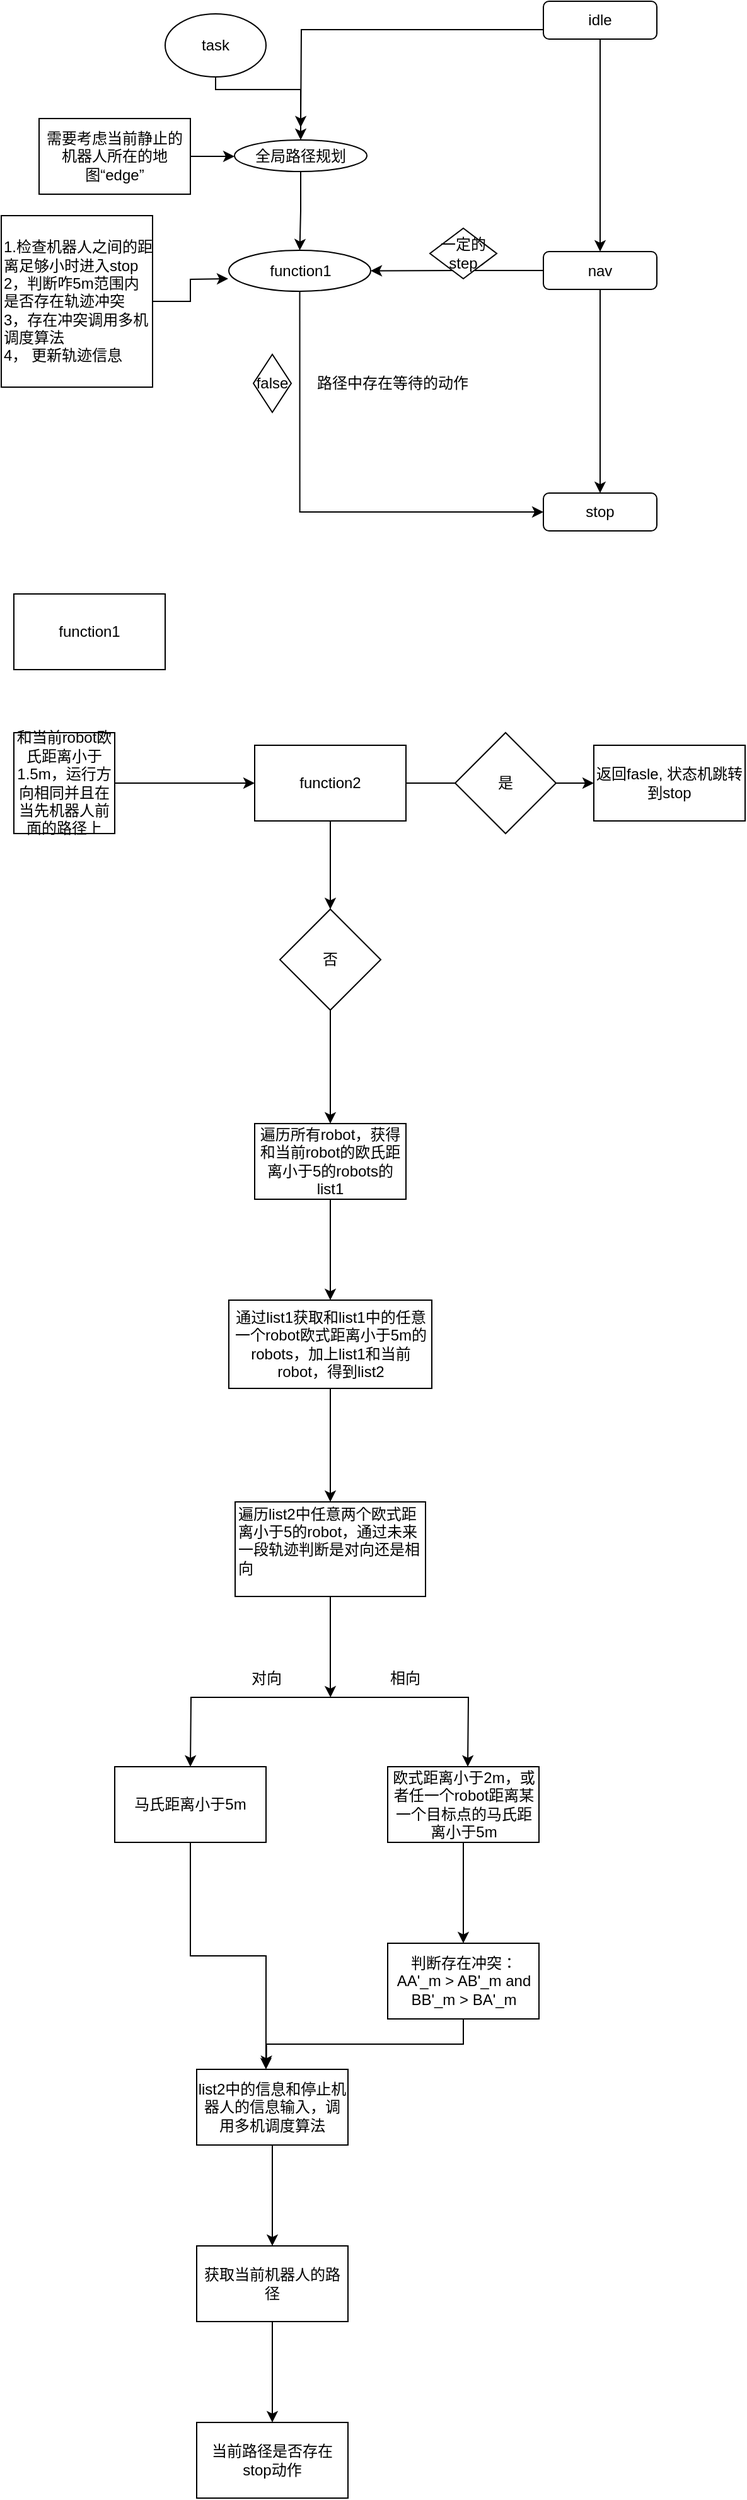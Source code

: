 <mxfile version="15.2.9" type="github">
  <diagram id="9fSyIhTfwZy8_oy5fgW9" name="Page-1">
    <mxGraphModel dx="658" dy="449" grid="1" gridSize="10" guides="1" tooltips="1" connect="1" arrows="1" fold="1" page="1" pageScale="1" pageWidth="827" pageHeight="1169" math="0" shadow="0">
      <root>
        <mxCell id="0" />
        <mxCell id="1" parent="0" />
        <mxCell id="qDxuMMK1ASLJ5tELzvt4-7" value="" style="edgeStyle=orthogonalEdgeStyle;rounded=0;orthogonalLoop=1;jettySize=auto;html=1;exitX=0;exitY=0.75;exitDx=0;exitDy=0;" edge="1" parent="1" source="qDxuMMK1ASLJ5tELzvt4-1">
          <mxGeometry relative="1" as="geometry">
            <mxPoint x="345.034" y="160" as="sourcePoint" />
            <mxPoint x="247.5" y="230" as="targetPoint" />
          </mxGeometry>
        </mxCell>
        <mxCell id="qDxuMMK1ASLJ5tELzvt4-17" style="edgeStyle=orthogonalEdgeStyle;rounded=0;orthogonalLoop=1;jettySize=auto;html=1;exitX=0.5;exitY=1;exitDx=0;exitDy=0;entryX=0.5;entryY=0;entryDx=0;entryDy=0;" edge="1" parent="1" source="qDxuMMK1ASLJ5tELzvt4-1" target="qDxuMMK1ASLJ5tELzvt4-3">
          <mxGeometry relative="1" as="geometry" />
        </mxCell>
        <mxCell id="qDxuMMK1ASLJ5tELzvt4-1" value="idle" style="rounded=1;whiteSpace=wrap;html=1;" vertex="1" parent="1">
          <mxGeometry x="440" y="130" width="90" height="30" as="geometry" />
        </mxCell>
        <mxCell id="qDxuMMK1ASLJ5tELzvt4-38" style="edgeStyle=orthogonalEdgeStyle;rounded=0;orthogonalLoop=1;jettySize=auto;html=1;exitX=0;exitY=0.5;exitDx=0;exitDy=0;entryX=1;entryY=0.5;entryDx=0;entryDy=0;" edge="1" parent="1" source="qDxuMMK1ASLJ5tELzvt4-3" target="qDxuMMK1ASLJ5tELzvt4-11">
          <mxGeometry relative="1" as="geometry" />
        </mxCell>
        <mxCell id="qDxuMMK1ASLJ5tELzvt4-39" style="edgeStyle=orthogonalEdgeStyle;rounded=0;orthogonalLoop=1;jettySize=auto;html=1;exitX=0.5;exitY=1;exitDx=0;exitDy=0;" edge="1" parent="1" source="qDxuMMK1ASLJ5tELzvt4-3" target="qDxuMMK1ASLJ5tELzvt4-4">
          <mxGeometry relative="1" as="geometry" />
        </mxCell>
        <mxCell id="qDxuMMK1ASLJ5tELzvt4-3" value="nav" style="rounded=1;whiteSpace=wrap;html=1;" vertex="1" parent="1">
          <mxGeometry x="440" y="328.5" width="90" height="30" as="geometry" />
        </mxCell>
        <mxCell id="qDxuMMK1ASLJ5tELzvt4-4" value="stop" style="rounded=1;whiteSpace=wrap;html=1;" vertex="1" parent="1">
          <mxGeometry x="440" y="520" width="90" height="30" as="geometry" />
        </mxCell>
        <mxCell id="qDxuMMK1ASLJ5tELzvt4-8" style="edgeStyle=orthogonalEdgeStyle;rounded=0;orthogonalLoop=1;jettySize=auto;html=1;exitX=0.5;exitY=1;exitDx=0;exitDy=0;entryX=0.5;entryY=0;entryDx=0;entryDy=0;" edge="1" parent="1" source="qDxuMMK1ASLJ5tELzvt4-5" target="qDxuMMK1ASLJ5tELzvt4-6">
          <mxGeometry relative="1" as="geometry">
            <Array as="points">
              <mxPoint x="180" y="200" />
              <mxPoint x="248" y="200" />
            </Array>
          </mxGeometry>
        </mxCell>
        <mxCell id="qDxuMMK1ASLJ5tELzvt4-5" value="task" style="ellipse;whiteSpace=wrap;html=1;" vertex="1" parent="1">
          <mxGeometry x="140" y="140" width="80" height="50" as="geometry" />
        </mxCell>
        <mxCell id="qDxuMMK1ASLJ5tELzvt4-12" value="" style="edgeStyle=orthogonalEdgeStyle;rounded=0;orthogonalLoop=1;jettySize=auto;html=1;" edge="1" parent="1" source="qDxuMMK1ASLJ5tELzvt4-6" target="qDxuMMK1ASLJ5tELzvt4-11">
          <mxGeometry relative="1" as="geometry" />
        </mxCell>
        <mxCell id="qDxuMMK1ASLJ5tELzvt4-6" value="全局路径规划" style="ellipse;whiteSpace=wrap;html=1;rounded=1;" vertex="1" parent="1">
          <mxGeometry x="195" y="240" width="105" height="25" as="geometry" />
        </mxCell>
        <mxCell id="qDxuMMK1ASLJ5tELzvt4-10" style="edgeStyle=orthogonalEdgeStyle;rounded=0;orthogonalLoop=1;jettySize=auto;html=1;exitX=1;exitY=0.5;exitDx=0;exitDy=0;entryX=0;entryY=0.5;entryDx=0;entryDy=0;" edge="1" parent="1" source="qDxuMMK1ASLJ5tELzvt4-9" target="qDxuMMK1ASLJ5tELzvt4-6">
          <mxGeometry relative="1" as="geometry" />
        </mxCell>
        <mxCell id="qDxuMMK1ASLJ5tELzvt4-9" value="需要考虑当前静止的机器人所在的地图“edge”" style="rounded=0;whiteSpace=wrap;html=1;" vertex="1" parent="1">
          <mxGeometry x="40" y="223" width="120" height="60" as="geometry" />
        </mxCell>
        <mxCell id="qDxuMMK1ASLJ5tELzvt4-20" style="edgeStyle=orthogonalEdgeStyle;rounded=0;orthogonalLoop=1;jettySize=auto;html=1;exitX=0.5;exitY=1;exitDx=0;exitDy=0;entryX=0;entryY=0.5;entryDx=0;entryDy=0;" edge="1" parent="1" source="qDxuMMK1ASLJ5tELzvt4-11" target="qDxuMMK1ASLJ5tELzvt4-4">
          <mxGeometry relative="1" as="geometry" />
        </mxCell>
        <mxCell id="qDxuMMK1ASLJ5tELzvt4-11" value="function1" style="ellipse;whiteSpace=wrap;html=1;rounded=1;" vertex="1" parent="1">
          <mxGeometry x="190.5" y="327.5" width="112.5" height="32.5" as="geometry" />
        </mxCell>
        <mxCell id="qDxuMMK1ASLJ5tELzvt4-34" style="edgeStyle=orthogonalEdgeStyle;rounded=0;orthogonalLoop=1;jettySize=auto;html=1;exitX=1;exitY=0.5;exitDx=0;exitDy=0;" edge="1" parent="1" source="qDxuMMK1ASLJ5tELzvt4-13">
          <mxGeometry relative="1" as="geometry">
            <mxPoint x="190" y="350" as="targetPoint" />
          </mxGeometry>
        </mxCell>
        <mxCell id="qDxuMMK1ASLJ5tELzvt4-13" value="&lt;div align=&quot;left&quot;&gt;1.检查机器人之间的距离足够小时进入stop&lt;/div&gt;&lt;div align=&quot;left&quot;&gt;2，判断咋5m范围内是否存在轨迹冲突&lt;/div&gt;&lt;div align=&quot;left&quot;&gt;3，存在冲突调用多机调度算法&lt;/div&gt;&lt;div align=&quot;left&quot;&gt;4， 更新轨迹信息&lt;br&gt;&lt;/div&gt;" style="rounded=0;whiteSpace=wrap;html=1;align=left;" vertex="1" parent="1">
          <mxGeometry x="10" y="300" width="120" height="136" as="geometry" />
        </mxCell>
        <mxCell id="qDxuMMK1ASLJ5tELzvt4-21" value="false" style="rhombus;whiteSpace=wrap;html=1;" vertex="1" parent="1">
          <mxGeometry x="210" y="410" width="30" height="46" as="geometry" />
        </mxCell>
        <mxCell id="qDxuMMK1ASLJ5tELzvt4-36" value="一定的step" style="rhombus;whiteSpace=wrap;html=1;strokeWidth=1;" vertex="1" parent="1">
          <mxGeometry x="350" y="310" width="53" height="40" as="geometry" />
        </mxCell>
        <mxCell id="qDxuMMK1ASLJ5tELzvt4-40" value="function1" style="rounded=0;whiteSpace=wrap;html=1;strokeWidth=1;" vertex="1" parent="1">
          <mxGeometry x="20" y="600" width="120" height="60" as="geometry" />
        </mxCell>
        <mxCell id="qDxuMMK1ASLJ5tELzvt4-45" value="" style="edgeStyle=orthogonalEdgeStyle;rounded=0;orthogonalLoop=1;jettySize=auto;html=1;" edge="1" parent="1" source="qDxuMMK1ASLJ5tELzvt4-41" target="qDxuMMK1ASLJ5tELzvt4-44">
          <mxGeometry relative="1" as="geometry" />
        </mxCell>
        <mxCell id="qDxuMMK1ASLJ5tELzvt4-50" style="edgeStyle=orthogonalEdgeStyle;rounded=0;orthogonalLoop=1;jettySize=auto;html=1;exitX=1;exitY=0.5;exitDx=0;exitDy=0;" edge="1" parent="1" source="qDxuMMK1ASLJ5tELzvt4-41" target="qDxuMMK1ASLJ5tELzvt4-46">
          <mxGeometry relative="1" as="geometry" />
        </mxCell>
        <mxCell id="qDxuMMK1ASLJ5tELzvt4-41" value="function2" style="rounded=0;whiteSpace=wrap;html=1;strokeWidth=1;" vertex="1" parent="1">
          <mxGeometry x="211" y="720" width="120" height="60" as="geometry" />
        </mxCell>
        <mxCell id="qDxuMMK1ASLJ5tELzvt4-43" value="" style="edgeStyle=orthogonalEdgeStyle;rounded=0;orthogonalLoop=1;jettySize=auto;html=1;" edge="1" parent="1" source="qDxuMMK1ASLJ5tELzvt4-42" target="qDxuMMK1ASLJ5tELzvt4-41">
          <mxGeometry relative="1" as="geometry" />
        </mxCell>
        <mxCell id="qDxuMMK1ASLJ5tELzvt4-42" value="和当前robot欧氏距离小于1.5m，运行方向相同并且在当先机器人前面的路径上" style="whiteSpace=wrap;html=1;aspect=fixed;strokeWidth=1;" vertex="1" parent="1">
          <mxGeometry x="20" y="710" width="80" height="80" as="geometry" />
        </mxCell>
        <mxCell id="qDxuMMK1ASLJ5tELzvt4-49" value="" style="edgeStyle=orthogonalEdgeStyle;rounded=0;orthogonalLoop=1;jettySize=auto;html=1;" edge="1" parent="1" source="qDxuMMK1ASLJ5tELzvt4-44" target="qDxuMMK1ASLJ5tELzvt4-48">
          <mxGeometry relative="1" as="geometry" />
        </mxCell>
        <mxCell id="qDxuMMK1ASLJ5tELzvt4-44" value="否" style="rhombus;whiteSpace=wrap;html=1;rounded=0;strokeWidth=1;" vertex="1" parent="1">
          <mxGeometry x="231" y="850" width="80" height="80" as="geometry" />
        </mxCell>
        <mxCell id="qDxuMMK1ASLJ5tELzvt4-46" value="返回fasle, 状态机跳转到stop" style="whiteSpace=wrap;html=1;rounded=0;strokeWidth=1;" vertex="1" parent="1">
          <mxGeometry x="480" y="720" width="120" height="60" as="geometry" />
        </mxCell>
        <mxCell id="qDxuMMK1ASLJ5tELzvt4-53" value="" style="edgeStyle=orthogonalEdgeStyle;rounded=0;orthogonalLoop=1;jettySize=auto;html=1;" edge="1" parent="1" source="qDxuMMK1ASLJ5tELzvt4-48" target="qDxuMMK1ASLJ5tELzvt4-52">
          <mxGeometry relative="1" as="geometry" />
        </mxCell>
        <mxCell id="qDxuMMK1ASLJ5tELzvt4-48" value="遍历所有robot，获得和当前robot的欧氏距离小于5的robots的list1" style="whiteSpace=wrap;html=1;rounded=0;strokeWidth=1;" vertex="1" parent="1">
          <mxGeometry x="211" y="1020" width="120" height="60" as="geometry" />
        </mxCell>
        <mxCell id="qDxuMMK1ASLJ5tELzvt4-51" value="是" style="rhombus;whiteSpace=wrap;html=1;strokeWidth=1;" vertex="1" parent="1">
          <mxGeometry x="370" y="710" width="80" height="80" as="geometry" />
        </mxCell>
        <mxCell id="qDxuMMK1ASLJ5tELzvt4-55" value="" style="edgeStyle=orthogonalEdgeStyle;rounded=0;orthogonalLoop=1;jettySize=auto;html=1;" edge="1" parent="1" source="qDxuMMK1ASLJ5tELzvt4-52" target="qDxuMMK1ASLJ5tELzvt4-54">
          <mxGeometry relative="1" as="geometry" />
        </mxCell>
        <mxCell id="qDxuMMK1ASLJ5tELzvt4-52" value="通过list1获取和list1中的任意一个robot欧式距离小于5m的robots，加上list1和当前robot，得到list2" style="whiteSpace=wrap;html=1;rounded=0;strokeWidth=1;" vertex="1" parent="1">
          <mxGeometry x="190.5" y="1160" width="161" height="70" as="geometry" />
        </mxCell>
        <mxCell id="qDxuMMK1ASLJ5tELzvt4-54" value="&lt;div align=&quot;left&quot;&gt;遍历list2中任意两个欧式距离小于5的robot，通过未来一段轨迹判断是对向还是相向&lt;/div&gt;&lt;div align=&quot;left&quot;&gt;&lt;br&gt;&lt;/div&gt;" style="whiteSpace=wrap;html=1;rounded=0;strokeWidth=1;align=left;" vertex="1" parent="1">
          <mxGeometry x="195.5" y="1320" width="151" height="75" as="geometry" />
        </mxCell>
        <mxCell id="qDxuMMK1ASLJ5tELzvt4-62" style="edgeStyle=orthogonalEdgeStyle;rounded=0;orthogonalLoop=1;jettySize=auto;html=1;exitX=0;exitY=0.5;exitDx=0;exitDy=0;exitPerimeter=0;" edge="1" parent="1" source="qDxuMMK1ASLJ5tELzvt4-56">
          <mxGeometry relative="1" as="geometry">
            <mxPoint x="160" y="1530" as="targetPoint" />
          </mxGeometry>
        </mxCell>
        <mxCell id="qDxuMMK1ASLJ5tELzvt4-63" style="edgeStyle=orthogonalEdgeStyle;rounded=0;orthogonalLoop=1;jettySize=auto;html=1;exitX=1;exitY=0.5;exitDx=0;exitDy=0;exitPerimeter=0;" edge="1" parent="1" source="qDxuMMK1ASLJ5tELzvt4-56">
          <mxGeometry relative="1" as="geometry">
            <mxPoint x="380" y="1530" as="targetPoint" />
          </mxGeometry>
        </mxCell>
        <mxCell id="qDxuMMK1ASLJ5tELzvt4-56" value="" style="line;strokeWidth=1;html=1;" vertex="1" parent="1">
          <mxGeometry x="186.5" y="1470" width="160" height="10" as="geometry" />
        </mxCell>
        <mxCell id="qDxuMMK1ASLJ5tELzvt4-59" style="edgeStyle=orthogonalEdgeStyle;rounded=0;orthogonalLoop=1;jettySize=auto;html=1;exitX=1;exitY=0.5;exitDx=0;exitDy=0;exitPerimeter=0;entryX=0.529;entryY=0.5;entryDx=0;entryDy=0;entryPerimeter=0;" edge="1" parent="1" source="qDxuMMK1ASLJ5tELzvt4-58" target="qDxuMMK1ASLJ5tELzvt4-56">
          <mxGeometry relative="1" as="geometry" />
        </mxCell>
        <mxCell id="qDxuMMK1ASLJ5tELzvt4-58" value="" style="line;strokeWidth=1;direction=south;html=1;" vertex="1" parent="1">
          <mxGeometry x="266" y="1395" width="10" height="70" as="geometry" />
        </mxCell>
        <mxCell id="qDxuMMK1ASLJ5tELzvt4-60" value="对向" style="text;html=1;align=center;verticalAlign=middle;resizable=0;points=[];autosize=1;strokeColor=none;fillColor=none;" vertex="1" parent="1">
          <mxGeometry x="200" y="1450" width="40" height="20" as="geometry" />
        </mxCell>
        <mxCell id="qDxuMMK1ASLJ5tELzvt4-61" value="相向" style="text;html=1;align=center;verticalAlign=middle;resizable=0;points=[];autosize=1;strokeColor=none;fillColor=none;" vertex="1" parent="1">
          <mxGeometry x="310" y="1450" width="40" height="20" as="geometry" />
        </mxCell>
        <mxCell id="qDxuMMK1ASLJ5tELzvt4-69" style="edgeStyle=orthogonalEdgeStyle;rounded=0;orthogonalLoop=1;jettySize=auto;html=1;exitX=0.5;exitY=1;exitDx=0;exitDy=0;entryX=0.458;entryY=0;entryDx=0;entryDy=0;entryPerimeter=0;" edge="1" parent="1" source="qDxuMMK1ASLJ5tELzvt4-64" target="qDxuMMK1ASLJ5tELzvt4-68">
          <mxGeometry relative="1" as="geometry" />
        </mxCell>
        <mxCell id="qDxuMMK1ASLJ5tELzvt4-64" value="马氏距离小于5m" style="rounded=0;whiteSpace=wrap;html=1;strokeWidth=1;" vertex="1" parent="1">
          <mxGeometry x="100" y="1530" width="120" height="60" as="geometry" />
        </mxCell>
        <mxCell id="qDxuMMK1ASLJ5tELzvt4-67" value="" style="edgeStyle=orthogonalEdgeStyle;rounded=0;orthogonalLoop=1;jettySize=auto;html=1;" edge="1" parent="1" source="qDxuMMK1ASLJ5tELzvt4-65" target="qDxuMMK1ASLJ5tELzvt4-66">
          <mxGeometry relative="1" as="geometry" />
        </mxCell>
        <mxCell id="qDxuMMK1ASLJ5tELzvt4-65" value="欧式距离小于2m，或者任一个robot距离某一个目标点的马氏距离小于5m" style="rounded=0;whiteSpace=wrap;html=1;strokeWidth=1;" vertex="1" parent="1">
          <mxGeometry x="316.5" y="1530" width="120" height="60" as="geometry" />
        </mxCell>
        <mxCell id="qDxuMMK1ASLJ5tELzvt4-70" style="edgeStyle=orthogonalEdgeStyle;rounded=0;orthogonalLoop=1;jettySize=auto;html=1;exitX=0.5;exitY=1;exitDx=0;exitDy=0;entryX=0.461;entryY=-0.031;entryDx=0;entryDy=0;entryPerimeter=0;" edge="1" parent="1" source="qDxuMMK1ASLJ5tELzvt4-66" target="qDxuMMK1ASLJ5tELzvt4-68">
          <mxGeometry relative="1" as="geometry" />
        </mxCell>
        <mxCell id="qDxuMMK1ASLJ5tELzvt4-66" value="&lt;div&gt;判断存在冲突：&lt;/div&gt;&lt;div&gt;AA&#39;_m &amp;gt; AB&#39;_m and&lt;/div&gt;&lt;div&gt;BB&#39;_m &amp;gt; BA&#39;_m&lt;br&gt;&lt;/div&gt;" style="whiteSpace=wrap;html=1;rounded=0;strokeWidth=1;" vertex="1" parent="1">
          <mxGeometry x="316.5" y="1670" width="120" height="60" as="geometry" />
        </mxCell>
        <mxCell id="qDxuMMK1ASLJ5tELzvt4-72" value="" style="edgeStyle=orthogonalEdgeStyle;rounded=0;orthogonalLoop=1;jettySize=auto;html=1;" edge="1" parent="1" source="qDxuMMK1ASLJ5tELzvt4-68" target="qDxuMMK1ASLJ5tELzvt4-71">
          <mxGeometry relative="1" as="geometry" />
        </mxCell>
        <mxCell id="qDxuMMK1ASLJ5tELzvt4-68" value="list2中的信息和停止机器人的信息输入，调用多机调度算法" style="rounded=0;whiteSpace=wrap;html=1;strokeWidth=1;" vertex="1" parent="1">
          <mxGeometry x="165" y="1770" width="120" height="60" as="geometry" />
        </mxCell>
        <mxCell id="qDxuMMK1ASLJ5tELzvt4-75" value="" style="edgeStyle=orthogonalEdgeStyle;rounded=0;orthogonalLoop=1;jettySize=auto;html=1;" edge="1" parent="1" source="qDxuMMK1ASLJ5tELzvt4-71" target="qDxuMMK1ASLJ5tELzvt4-74">
          <mxGeometry relative="1" as="geometry" />
        </mxCell>
        <mxCell id="qDxuMMK1ASLJ5tELzvt4-71" value="获取当前机器人的路径" style="whiteSpace=wrap;html=1;rounded=0;strokeWidth=1;" vertex="1" parent="1">
          <mxGeometry x="165" y="1910" width="120" height="60" as="geometry" />
        </mxCell>
        <mxCell id="qDxuMMK1ASLJ5tELzvt4-73" value="路径中存在等待的动作" style="text;html=1;align=center;verticalAlign=middle;resizable=0;points=[];autosize=1;strokeColor=none;fillColor=none;" vertex="1" parent="1">
          <mxGeometry x="250" y="423" width="140" height="20" as="geometry" />
        </mxCell>
        <mxCell id="qDxuMMK1ASLJ5tELzvt4-74" value="当前路径是否存在stop动作" style="whiteSpace=wrap;html=1;rounded=0;strokeWidth=1;" vertex="1" parent="1">
          <mxGeometry x="165" y="2050" width="120" height="60" as="geometry" />
        </mxCell>
      </root>
    </mxGraphModel>
  </diagram>
</mxfile>
